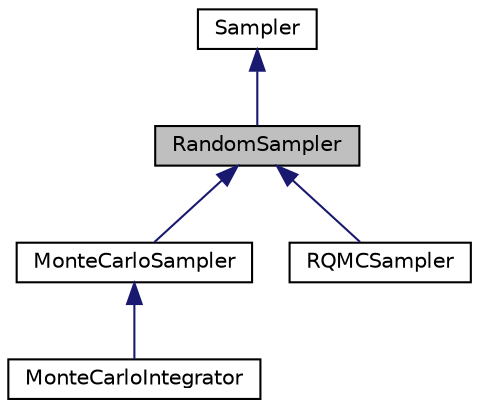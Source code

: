 digraph "RandomSampler"
{
 // INTERACTIVE_SVG=YES
  bgcolor="transparent";
  edge [fontname="Helvetica",fontsize="10",labelfontname="Helvetica",labelfontsize="10"];
  node [fontname="Helvetica",fontsize="10",shape=record];
  Node0 [label="RandomSampler",height=0.2,width=0.4,color="black", fillcolor="grey75", style="filled", fontcolor="black"];
  Node1 -> Node0 [dir="back",color="midnightblue",fontsize="10",style="solid",fontname="Helvetica"];
  Node1 [label="Sampler",height=0.2,width=0.4,color="black",URL="$d2/d10/interfaceumontreal_1_1ssj_1_1mcqmctools_1_1anova_1_1Sampler.html"];
  Node0 -> Node2 [dir="back",color="midnightblue",fontsize="10",style="solid",fontname="Helvetica"];
  Node2 [label="MonteCarloSampler",height=0.2,width=0.4,color="black",URL="$d9/de2/classumontreal_1_1ssj_1_1mcqmctools_1_1anova_1_1MonteCarloSampler.html",tooltip="Monte Carlo sampler. "];
  Node2 -> Node3 [dir="back",color="midnightblue",fontsize="10",style="solid",fontname="Helvetica"];
  Node3 [label="MonteCarloIntegrator",height=0.2,width=0.4,color="black",URL="$dd/dbb/classumontreal_1_1ssj_1_1mcqmctools_1_1anova_1_1MonteCarloIntegrator.html"];
  Node0 -> Node4 [dir="back",color="midnightblue",fontsize="10",style="solid",fontname="Helvetica"];
  Node4 [label="RQMCSampler",height=0.2,width=0.4,color="black",URL="$da/d27/classumontreal_1_1ssj_1_1mcqmctools_1_1anova_1_1RQMCSampler.html",tooltip="QMC sampler. "];
}
